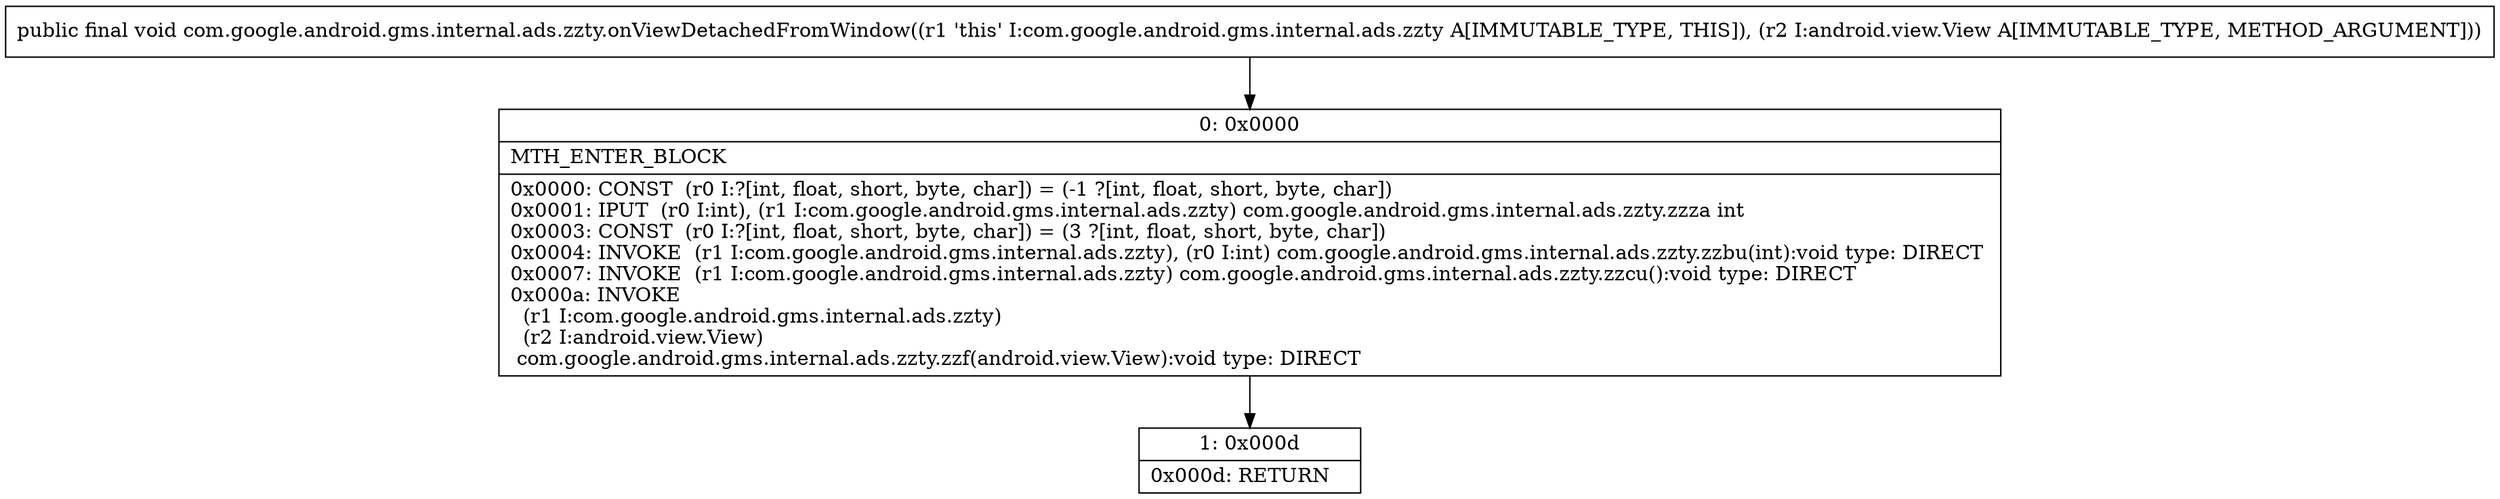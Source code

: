 digraph "CFG forcom.google.android.gms.internal.ads.zzty.onViewDetachedFromWindow(Landroid\/view\/View;)V" {
Node_0 [shape=record,label="{0\:\ 0x0000|MTH_ENTER_BLOCK\l|0x0000: CONST  (r0 I:?[int, float, short, byte, char]) = (\-1 ?[int, float, short, byte, char]) \l0x0001: IPUT  (r0 I:int), (r1 I:com.google.android.gms.internal.ads.zzty) com.google.android.gms.internal.ads.zzty.zzza int \l0x0003: CONST  (r0 I:?[int, float, short, byte, char]) = (3 ?[int, float, short, byte, char]) \l0x0004: INVOKE  (r1 I:com.google.android.gms.internal.ads.zzty), (r0 I:int) com.google.android.gms.internal.ads.zzty.zzbu(int):void type: DIRECT \l0x0007: INVOKE  (r1 I:com.google.android.gms.internal.ads.zzty) com.google.android.gms.internal.ads.zzty.zzcu():void type: DIRECT \l0x000a: INVOKE  \l  (r1 I:com.google.android.gms.internal.ads.zzty)\l  (r2 I:android.view.View)\l com.google.android.gms.internal.ads.zzty.zzf(android.view.View):void type: DIRECT \l}"];
Node_1 [shape=record,label="{1\:\ 0x000d|0x000d: RETURN   \l}"];
MethodNode[shape=record,label="{public final void com.google.android.gms.internal.ads.zzty.onViewDetachedFromWindow((r1 'this' I:com.google.android.gms.internal.ads.zzty A[IMMUTABLE_TYPE, THIS]), (r2 I:android.view.View A[IMMUTABLE_TYPE, METHOD_ARGUMENT])) }"];
MethodNode -> Node_0;
Node_0 -> Node_1;
}

